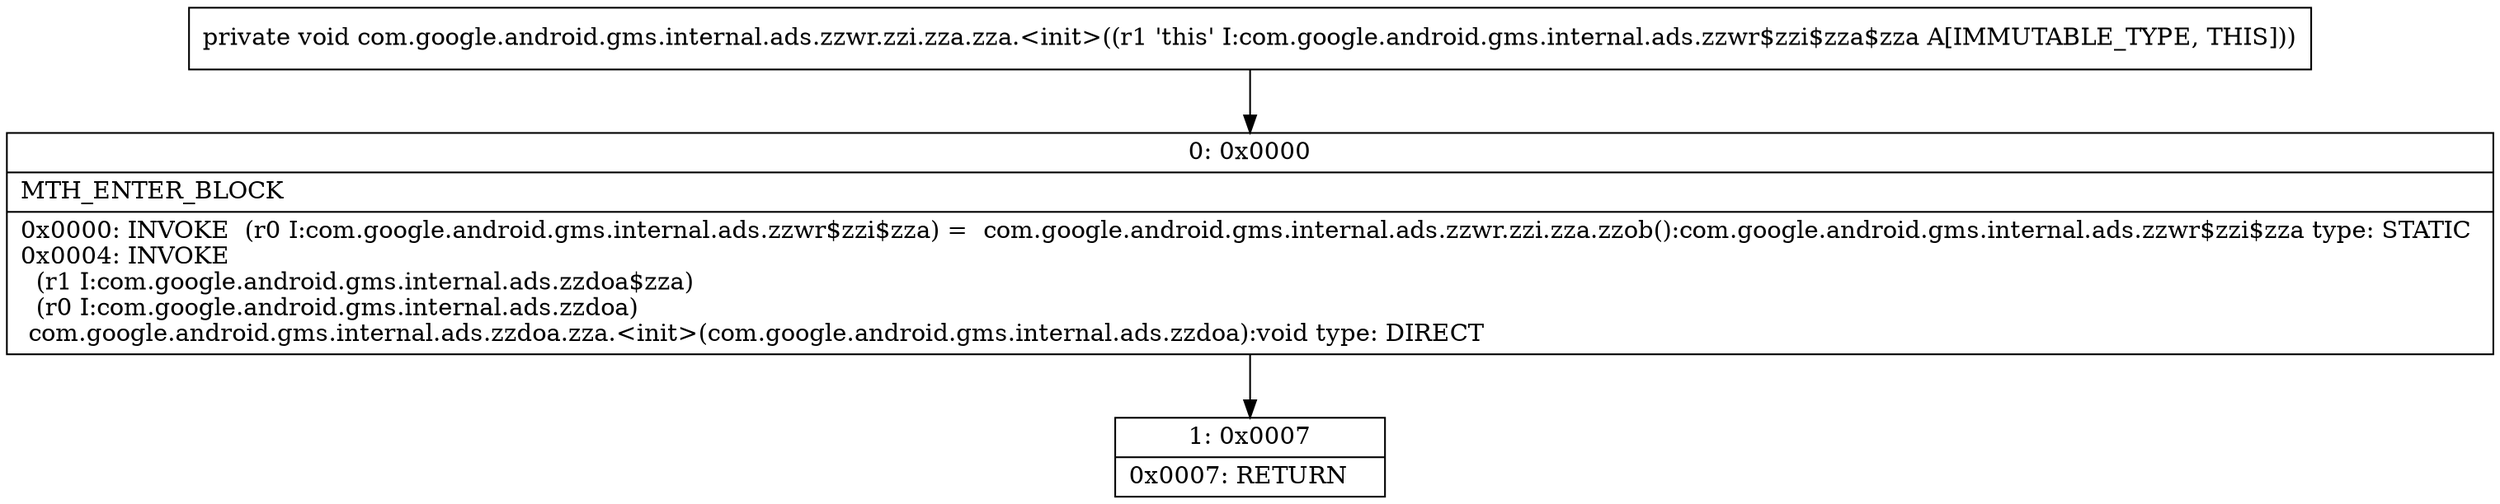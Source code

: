 digraph "CFG forcom.google.android.gms.internal.ads.zzwr.zzi.zza.zza.\<init\>()V" {
Node_0 [shape=record,label="{0\:\ 0x0000|MTH_ENTER_BLOCK\l|0x0000: INVOKE  (r0 I:com.google.android.gms.internal.ads.zzwr$zzi$zza) =  com.google.android.gms.internal.ads.zzwr.zzi.zza.zzob():com.google.android.gms.internal.ads.zzwr$zzi$zza type: STATIC \l0x0004: INVOKE  \l  (r1 I:com.google.android.gms.internal.ads.zzdoa$zza)\l  (r0 I:com.google.android.gms.internal.ads.zzdoa)\l com.google.android.gms.internal.ads.zzdoa.zza.\<init\>(com.google.android.gms.internal.ads.zzdoa):void type: DIRECT \l}"];
Node_1 [shape=record,label="{1\:\ 0x0007|0x0007: RETURN   \l}"];
MethodNode[shape=record,label="{private void com.google.android.gms.internal.ads.zzwr.zzi.zza.zza.\<init\>((r1 'this' I:com.google.android.gms.internal.ads.zzwr$zzi$zza$zza A[IMMUTABLE_TYPE, THIS])) }"];
MethodNode -> Node_0;
Node_0 -> Node_1;
}

